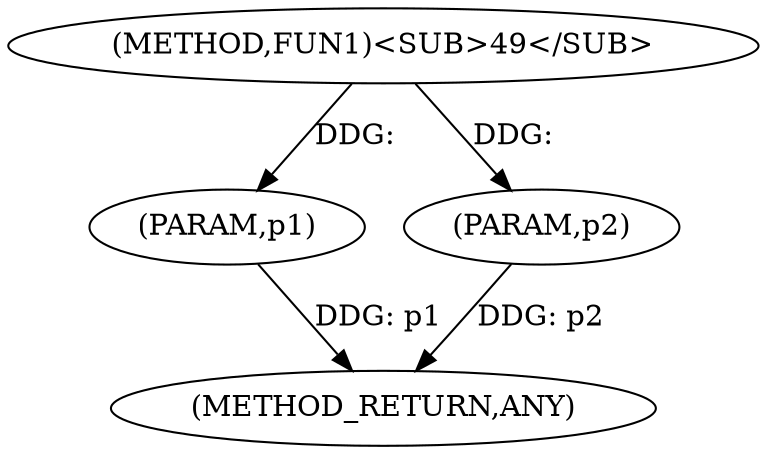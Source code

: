 
digraph "FUN1" {  

"14545" [label = "(METHOD,FUN1)<SUB>49</SUB>" ]

"14549" [label = "(METHOD_RETURN,ANY)" ]

"14546" [label = "(PARAM,p1)" ]

"14547" [label = "(PARAM,p2)" ]

  "14546" -> "14549"  [ label = "DDG: p1"] 

  "14547" -> "14549"  [ label = "DDG: p2"] 

  "14545" -> "14546"  [ label = "DDG: "] 

  "14545" -> "14547"  [ label = "DDG: "] 

}